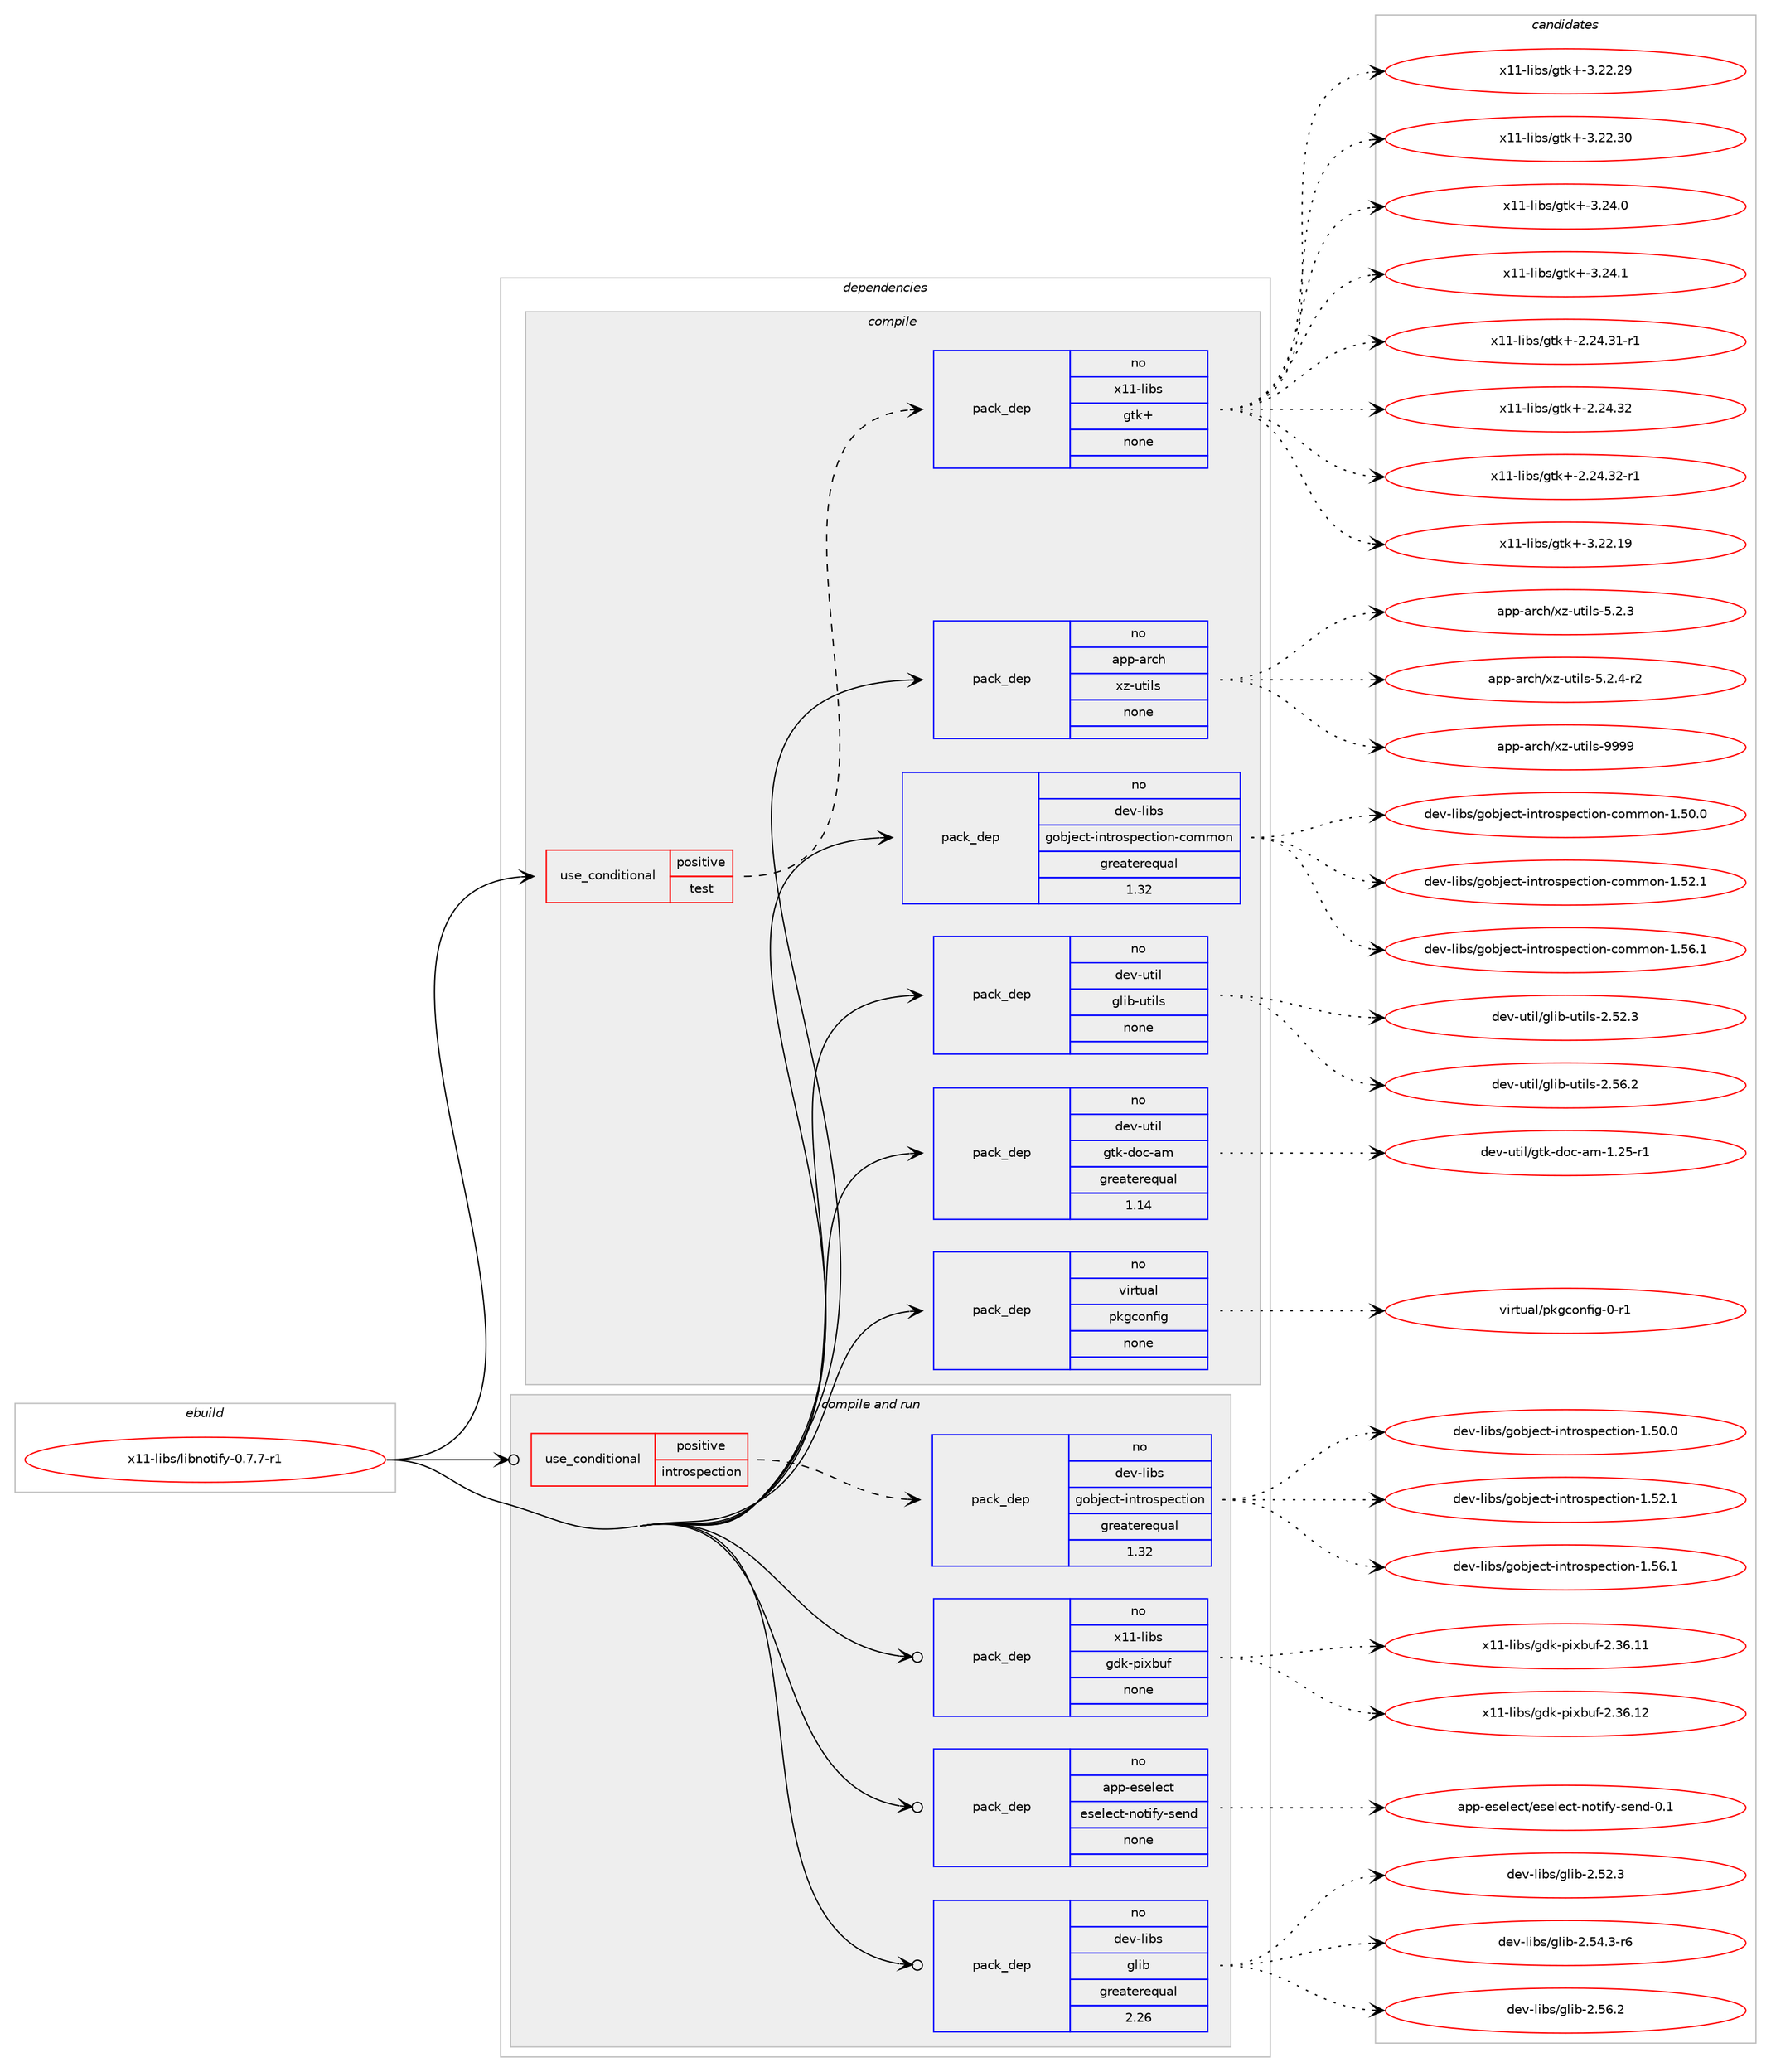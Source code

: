 digraph prolog {

# *************
# Graph options
# *************

newrank=true;
concentrate=true;
compound=true;
graph [rankdir=LR,fontname=Helvetica,fontsize=10,ranksep=1.5];#, ranksep=2.5, nodesep=0.2];
edge  [arrowhead=vee];
node  [fontname=Helvetica,fontsize=10];

# **********
# The ebuild
# **********

subgraph cluster_leftcol {
color=gray;
rank=same;
label=<<i>ebuild</i>>;
id [label="x11-libs/libnotify-0.7.7-r1", color=red, width=4, href="../x11-libs/libnotify-0.7.7-r1.svg"];
}

# ****************
# The dependencies
# ****************

subgraph cluster_midcol {
color=gray;
label=<<i>dependencies</i>>;
subgraph cluster_compile {
fillcolor="#eeeeee";
style=filled;
label=<<i>compile</i>>;
subgraph cond2028 {
dependency10374 [label=<<TABLE BORDER="0" CELLBORDER="1" CELLSPACING="0" CELLPADDING="4"><TR><TD ROWSPAN="3" CELLPADDING="10">use_conditional</TD></TR><TR><TD>positive</TD></TR><TR><TD>test</TD></TR></TABLE>>, shape=none, color=red];
subgraph pack8105 {
dependency10375 [label=<<TABLE BORDER="0" CELLBORDER="1" CELLSPACING="0" CELLPADDING="4" WIDTH="220"><TR><TD ROWSPAN="6" CELLPADDING="30">pack_dep</TD></TR><TR><TD WIDTH="110">no</TD></TR><TR><TD>x11-libs</TD></TR><TR><TD>gtk+</TD></TR><TR><TD>none</TD></TR><TR><TD></TD></TR></TABLE>>, shape=none, color=blue];
}
dependency10374:e -> dependency10375:w [weight=20,style="dashed",arrowhead="vee"];
}
id:e -> dependency10374:w [weight=20,style="solid",arrowhead="vee"];
subgraph pack8106 {
dependency10376 [label=<<TABLE BORDER="0" CELLBORDER="1" CELLSPACING="0" CELLPADDING="4" WIDTH="220"><TR><TD ROWSPAN="6" CELLPADDING="30">pack_dep</TD></TR><TR><TD WIDTH="110">no</TD></TR><TR><TD>app-arch</TD></TR><TR><TD>xz-utils</TD></TR><TR><TD>none</TD></TR><TR><TD></TD></TR></TABLE>>, shape=none, color=blue];
}
id:e -> dependency10376:w [weight=20,style="solid",arrowhead="vee"];
subgraph pack8107 {
dependency10377 [label=<<TABLE BORDER="0" CELLBORDER="1" CELLSPACING="0" CELLPADDING="4" WIDTH="220"><TR><TD ROWSPAN="6" CELLPADDING="30">pack_dep</TD></TR><TR><TD WIDTH="110">no</TD></TR><TR><TD>dev-libs</TD></TR><TR><TD>gobject-introspection-common</TD></TR><TR><TD>greaterequal</TD></TR><TR><TD>1.32</TD></TR></TABLE>>, shape=none, color=blue];
}
id:e -> dependency10377:w [weight=20,style="solid",arrowhead="vee"];
subgraph pack8108 {
dependency10378 [label=<<TABLE BORDER="0" CELLBORDER="1" CELLSPACING="0" CELLPADDING="4" WIDTH="220"><TR><TD ROWSPAN="6" CELLPADDING="30">pack_dep</TD></TR><TR><TD WIDTH="110">no</TD></TR><TR><TD>dev-util</TD></TR><TR><TD>glib-utils</TD></TR><TR><TD>none</TD></TR><TR><TD></TD></TR></TABLE>>, shape=none, color=blue];
}
id:e -> dependency10378:w [weight=20,style="solid",arrowhead="vee"];
subgraph pack8109 {
dependency10379 [label=<<TABLE BORDER="0" CELLBORDER="1" CELLSPACING="0" CELLPADDING="4" WIDTH="220"><TR><TD ROWSPAN="6" CELLPADDING="30">pack_dep</TD></TR><TR><TD WIDTH="110">no</TD></TR><TR><TD>dev-util</TD></TR><TR><TD>gtk-doc-am</TD></TR><TR><TD>greaterequal</TD></TR><TR><TD>1.14</TD></TR></TABLE>>, shape=none, color=blue];
}
id:e -> dependency10379:w [weight=20,style="solid",arrowhead="vee"];
subgraph pack8110 {
dependency10380 [label=<<TABLE BORDER="0" CELLBORDER="1" CELLSPACING="0" CELLPADDING="4" WIDTH="220"><TR><TD ROWSPAN="6" CELLPADDING="30">pack_dep</TD></TR><TR><TD WIDTH="110">no</TD></TR><TR><TD>virtual</TD></TR><TR><TD>pkgconfig</TD></TR><TR><TD>none</TD></TR><TR><TD></TD></TR></TABLE>>, shape=none, color=blue];
}
id:e -> dependency10380:w [weight=20,style="solid",arrowhead="vee"];
}
subgraph cluster_compileandrun {
fillcolor="#eeeeee";
style=filled;
label=<<i>compile and run</i>>;
subgraph cond2029 {
dependency10381 [label=<<TABLE BORDER="0" CELLBORDER="1" CELLSPACING="0" CELLPADDING="4"><TR><TD ROWSPAN="3" CELLPADDING="10">use_conditional</TD></TR><TR><TD>positive</TD></TR><TR><TD>introspection</TD></TR></TABLE>>, shape=none, color=red];
subgraph pack8111 {
dependency10382 [label=<<TABLE BORDER="0" CELLBORDER="1" CELLSPACING="0" CELLPADDING="4" WIDTH="220"><TR><TD ROWSPAN="6" CELLPADDING="30">pack_dep</TD></TR><TR><TD WIDTH="110">no</TD></TR><TR><TD>dev-libs</TD></TR><TR><TD>gobject-introspection</TD></TR><TR><TD>greaterequal</TD></TR><TR><TD>1.32</TD></TR></TABLE>>, shape=none, color=blue];
}
dependency10381:e -> dependency10382:w [weight=20,style="dashed",arrowhead="vee"];
}
id:e -> dependency10381:w [weight=20,style="solid",arrowhead="odotvee"];
subgraph pack8112 {
dependency10383 [label=<<TABLE BORDER="0" CELLBORDER="1" CELLSPACING="0" CELLPADDING="4" WIDTH="220"><TR><TD ROWSPAN="6" CELLPADDING="30">pack_dep</TD></TR><TR><TD WIDTH="110">no</TD></TR><TR><TD>app-eselect</TD></TR><TR><TD>eselect-notify-send</TD></TR><TR><TD>none</TD></TR><TR><TD></TD></TR></TABLE>>, shape=none, color=blue];
}
id:e -> dependency10383:w [weight=20,style="solid",arrowhead="odotvee"];
subgraph pack8113 {
dependency10384 [label=<<TABLE BORDER="0" CELLBORDER="1" CELLSPACING="0" CELLPADDING="4" WIDTH="220"><TR><TD ROWSPAN="6" CELLPADDING="30">pack_dep</TD></TR><TR><TD WIDTH="110">no</TD></TR><TR><TD>dev-libs</TD></TR><TR><TD>glib</TD></TR><TR><TD>greaterequal</TD></TR><TR><TD>2.26</TD></TR></TABLE>>, shape=none, color=blue];
}
id:e -> dependency10384:w [weight=20,style="solid",arrowhead="odotvee"];
subgraph pack8114 {
dependency10385 [label=<<TABLE BORDER="0" CELLBORDER="1" CELLSPACING="0" CELLPADDING="4" WIDTH="220"><TR><TD ROWSPAN="6" CELLPADDING="30">pack_dep</TD></TR><TR><TD WIDTH="110">no</TD></TR><TR><TD>x11-libs</TD></TR><TR><TD>gdk-pixbuf</TD></TR><TR><TD>none</TD></TR><TR><TD></TD></TR></TABLE>>, shape=none, color=blue];
}
id:e -> dependency10385:w [weight=20,style="solid",arrowhead="odotvee"];
}
subgraph cluster_run {
fillcolor="#eeeeee";
style=filled;
label=<<i>run</i>>;
}
}

# **************
# The candidates
# **************

subgraph cluster_choices {
rank=same;
color=gray;
label=<<i>candidates</i>>;

subgraph choice8105 {
color=black;
nodesep=1;
choice12049494510810598115471031161074345504650524651494511449 [label="x11-libs/gtk+-2.24.31-r1", color=red, width=4,href="../x11-libs/gtk+-2.24.31-r1.svg"];
choice1204949451081059811547103116107434550465052465150 [label="x11-libs/gtk+-2.24.32", color=red, width=4,href="../x11-libs/gtk+-2.24.32.svg"];
choice12049494510810598115471031161074345504650524651504511449 [label="x11-libs/gtk+-2.24.32-r1", color=red, width=4,href="../x11-libs/gtk+-2.24.32-r1.svg"];
choice1204949451081059811547103116107434551465050464957 [label="x11-libs/gtk+-3.22.19", color=red, width=4,href="../x11-libs/gtk+-3.22.19.svg"];
choice1204949451081059811547103116107434551465050465057 [label="x11-libs/gtk+-3.22.29", color=red, width=4,href="../x11-libs/gtk+-3.22.29.svg"];
choice1204949451081059811547103116107434551465050465148 [label="x11-libs/gtk+-3.22.30", color=red, width=4,href="../x11-libs/gtk+-3.22.30.svg"];
choice12049494510810598115471031161074345514650524648 [label="x11-libs/gtk+-3.24.0", color=red, width=4,href="../x11-libs/gtk+-3.24.0.svg"];
choice12049494510810598115471031161074345514650524649 [label="x11-libs/gtk+-3.24.1", color=red, width=4,href="../x11-libs/gtk+-3.24.1.svg"];
dependency10375:e -> choice12049494510810598115471031161074345504650524651494511449:w [style=dotted,weight="100"];
dependency10375:e -> choice1204949451081059811547103116107434550465052465150:w [style=dotted,weight="100"];
dependency10375:e -> choice12049494510810598115471031161074345504650524651504511449:w [style=dotted,weight="100"];
dependency10375:e -> choice1204949451081059811547103116107434551465050464957:w [style=dotted,weight="100"];
dependency10375:e -> choice1204949451081059811547103116107434551465050465057:w [style=dotted,weight="100"];
dependency10375:e -> choice1204949451081059811547103116107434551465050465148:w [style=dotted,weight="100"];
dependency10375:e -> choice12049494510810598115471031161074345514650524648:w [style=dotted,weight="100"];
dependency10375:e -> choice12049494510810598115471031161074345514650524649:w [style=dotted,weight="100"];
}
subgraph choice8106 {
color=black;
nodesep=1;
choice971121124597114991044712012245117116105108115455346504651 [label="app-arch/xz-utils-5.2.3", color=red, width=4,href="../app-arch/xz-utils-5.2.3.svg"];
choice9711211245971149910447120122451171161051081154553465046524511450 [label="app-arch/xz-utils-5.2.4-r2", color=red, width=4,href="../app-arch/xz-utils-5.2.4-r2.svg"];
choice9711211245971149910447120122451171161051081154557575757 [label="app-arch/xz-utils-9999", color=red, width=4,href="../app-arch/xz-utils-9999.svg"];
dependency10376:e -> choice971121124597114991044712012245117116105108115455346504651:w [style=dotted,weight="100"];
dependency10376:e -> choice9711211245971149910447120122451171161051081154553465046524511450:w [style=dotted,weight="100"];
dependency10376:e -> choice9711211245971149910447120122451171161051081154557575757:w [style=dotted,weight="100"];
}
subgraph choice8107 {
color=black;
nodesep=1;
choice10010111845108105981154710311198106101991164510511011611411111511210199116105111110459911110910911111045494653484648 [label="dev-libs/gobject-introspection-common-1.50.0", color=red, width=4,href="../dev-libs/gobject-introspection-common-1.50.0.svg"];
choice10010111845108105981154710311198106101991164510511011611411111511210199116105111110459911110910911111045494653504649 [label="dev-libs/gobject-introspection-common-1.52.1", color=red, width=4,href="../dev-libs/gobject-introspection-common-1.52.1.svg"];
choice10010111845108105981154710311198106101991164510511011611411111511210199116105111110459911110910911111045494653544649 [label="dev-libs/gobject-introspection-common-1.56.1", color=red, width=4,href="../dev-libs/gobject-introspection-common-1.56.1.svg"];
dependency10377:e -> choice10010111845108105981154710311198106101991164510511011611411111511210199116105111110459911110910911111045494653484648:w [style=dotted,weight="100"];
dependency10377:e -> choice10010111845108105981154710311198106101991164510511011611411111511210199116105111110459911110910911111045494653504649:w [style=dotted,weight="100"];
dependency10377:e -> choice10010111845108105981154710311198106101991164510511011611411111511210199116105111110459911110910911111045494653544649:w [style=dotted,weight="100"];
}
subgraph choice8108 {
color=black;
nodesep=1;
choice1001011184511711610510847103108105984511711610510811545504653504651 [label="dev-util/glib-utils-2.52.3", color=red, width=4,href="../dev-util/glib-utils-2.52.3.svg"];
choice1001011184511711610510847103108105984511711610510811545504653544650 [label="dev-util/glib-utils-2.56.2", color=red, width=4,href="../dev-util/glib-utils-2.56.2.svg"];
dependency10378:e -> choice1001011184511711610510847103108105984511711610510811545504653504651:w [style=dotted,weight="100"];
dependency10378:e -> choice1001011184511711610510847103108105984511711610510811545504653544650:w [style=dotted,weight="100"];
}
subgraph choice8109 {
color=black;
nodesep=1;
choice10010111845117116105108471031161074510011199459710945494650534511449 [label="dev-util/gtk-doc-am-1.25-r1", color=red, width=4,href="../dev-util/gtk-doc-am-1.25-r1.svg"];
dependency10379:e -> choice10010111845117116105108471031161074510011199459710945494650534511449:w [style=dotted,weight="100"];
}
subgraph choice8110 {
color=black;
nodesep=1;
choice11810511411611797108471121071039911111010210510345484511449 [label="virtual/pkgconfig-0-r1", color=red, width=4,href="../virtual/pkgconfig-0-r1.svg"];
dependency10380:e -> choice11810511411611797108471121071039911111010210510345484511449:w [style=dotted,weight="100"];
}
subgraph choice8111 {
color=black;
nodesep=1;
choice1001011184510810598115471031119810610199116451051101161141111151121019911610511111045494653484648 [label="dev-libs/gobject-introspection-1.50.0", color=red, width=4,href="../dev-libs/gobject-introspection-1.50.0.svg"];
choice1001011184510810598115471031119810610199116451051101161141111151121019911610511111045494653504649 [label="dev-libs/gobject-introspection-1.52.1", color=red, width=4,href="../dev-libs/gobject-introspection-1.52.1.svg"];
choice1001011184510810598115471031119810610199116451051101161141111151121019911610511111045494653544649 [label="dev-libs/gobject-introspection-1.56.1", color=red, width=4,href="../dev-libs/gobject-introspection-1.56.1.svg"];
dependency10382:e -> choice1001011184510810598115471031119810610199116451051101161141111151121019911610511111045494653484648:w [style=dotted,weight="100"];
dependency10382:e -> choice1001011184510810598115471031119810610199116451051101161141111151121019911610511111045494653504649:w [style=dotted,weight="100"];
dependency10382:e -> choice1001011184510810598115471031119810610199116451051101161141111151121019911610511111045494653544649:w [style=dotted,weight="100"];
}
subgraph choice8112 {
color=black;
nodesep=1;
choice9711211245101115101108101991164710111510110810199116451101111161051021214511510111010045484649 [label="app-eselect/eselect-notify-send-0.1", color=red, width=4,href="../app-eselect/eselect-notify-send-0.1.svg"];
dependency10383:e -> choice9711211245101115101108101991164710111510110810199116451101111161051021214511510111010045484649:w [style=dotted,weight="100"];
}
subgraph choice8113 {
color=black;
nodesep=1;
choice1001011184510810598115471031081059845504653504651 [label="dev-libs/glib-2.52.3", color=red, width=4,href="../dev-libs/glib-2.52.3.svg"];
choice10010111845108105981154710310810598455046535246514511454 [label="dev-libs/glib-2.54.3-r6", color=red, width=4,href="../dev-libs/glib-2.54.3-r6.svg"];
choice1001011184510810598115471031081059845504653544650 [label="dev-libs/glib-2.56.2", color=red, width=4,href="../dev-libs/glib-2.56.2.svg"];
dependency10384:e -> choice1001011184510810598115471031081059845504653504651:w [style=dotted,weight="100"];
dependency10384:e -> choice10010111845108105981154710310810598455046535246514511454:w [style=dotted,weight="100"];
dependency10384:e -> choice1001011184510810598115471031081059845504653544650:w [style=dotted,weight="100"];
}
subgraph choice8114 {
color=black;
nodesep=1;
choice120494945108105981154710310010745112105120981171024550465154464949 [label="x11-libs/gdk-pixbuf-2.36.11", color=red, width=4,href="../x11-libs/gdk-pixbuf-2.36.11.svg"];
choice120494945108105981154710310010745112105120981171024550465154464950 [label="x11-libs/gdk-pixbuf-2.36.12", color=red, width=4,href="../x11-libs/gdk-pixbuf-2.36.12.svg"];
dependency10385:e -> choice120494945108105981154710310010745112105120981171024550465154464949:w [style=dotted,weight="100"];
dependency10385:e -> choice120494945108105981154710310010745112105120981171024550465154464950:w [style=dotted,weight="100"];
}
}

}
